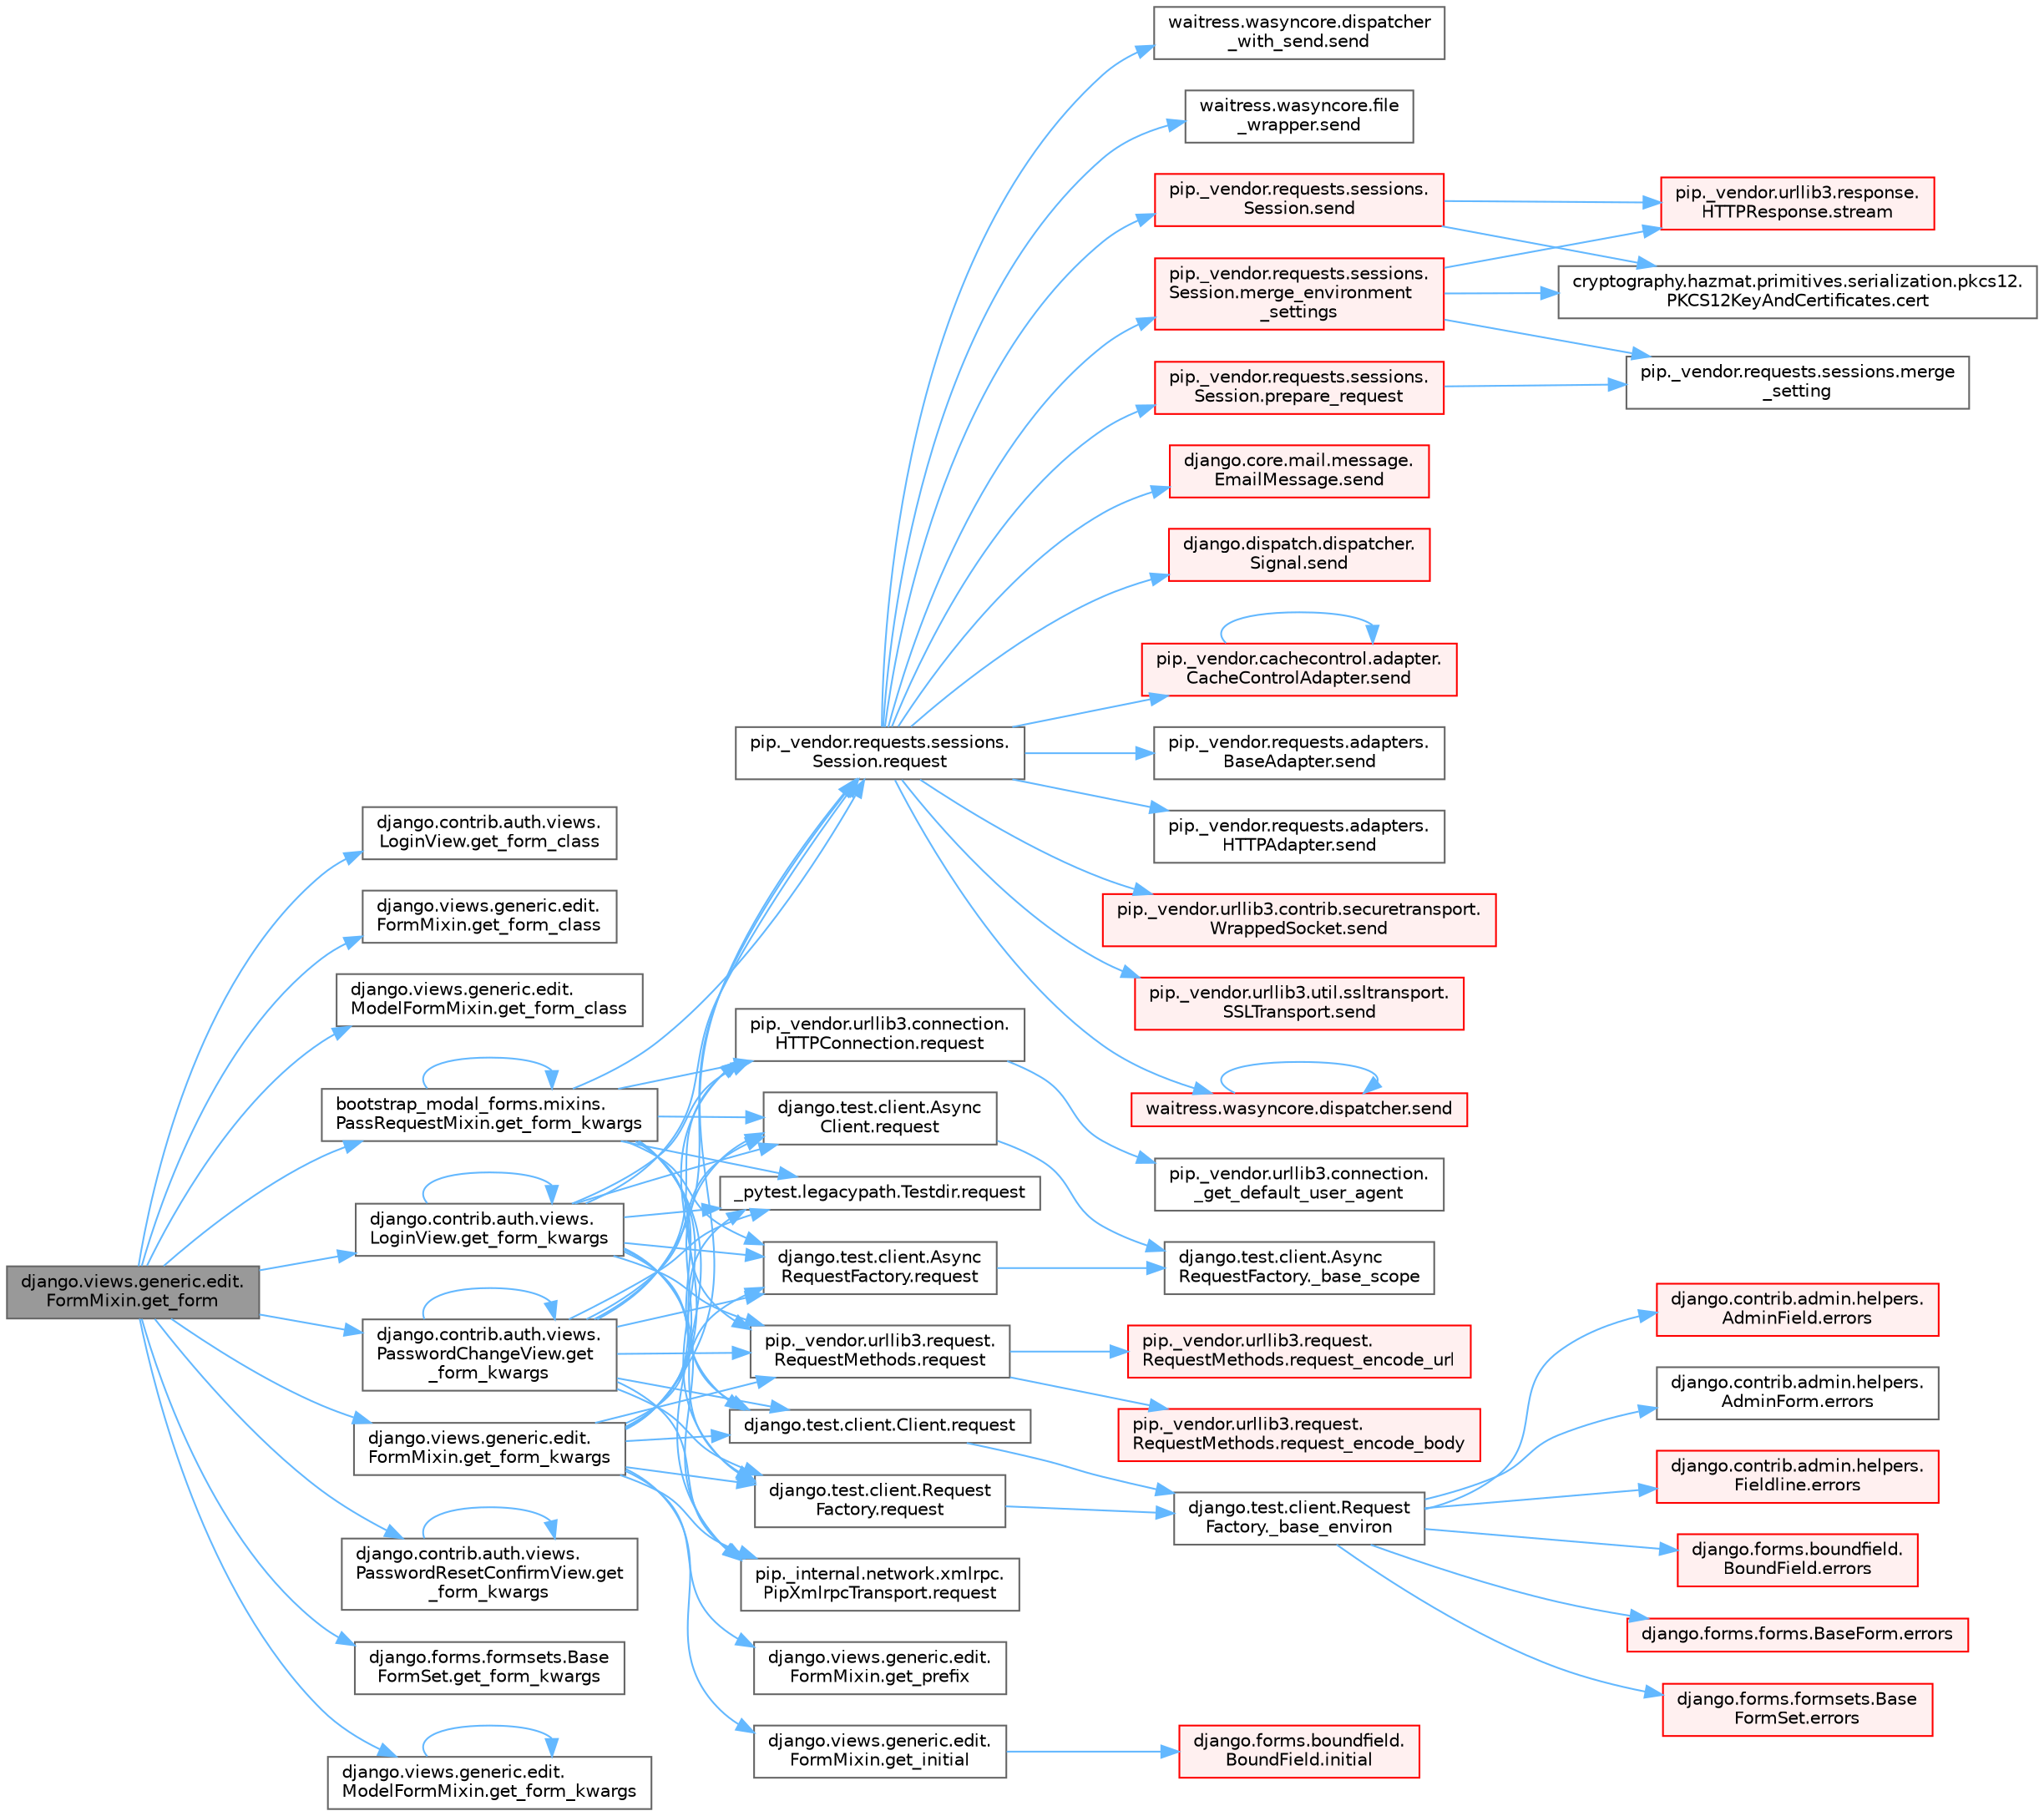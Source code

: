 digraph "django.views.generic.edit.FormMixin.get_form"
{
 // LATEX_PDF_SIZE
  bgcolor="transparent";
  edge [fontname=Helvetica,fontsize=10,labelfontname=Helvetica,labelfontsize=10];
  node [fontname=Helvetica,fontsize=10,shape=box,height=0.2,width=0.4];
  rankdir="LR";
  Node1 [id="Node000001",label="django.views.generic.edit.\lFormMixin.get_form",height=0.2,width=0.4,color="gray40", fillcolor="grey60", style="filled", fontcolor="black",tooltip=" "];
  Node1 -> Node2 [id="edge1_Node000001_Node000002",color="steelblue1",style="solid",tooltip=" "];
  Node2 [id="Node000002",label="django.contrib.auth.views.\lLoginView.get_form_class",height=0.2,width=0.4,color="grey40", fillcolor="white", style="filled",URL="$classdjango_1_1contrib_1_1auth_1_1views_1_1_login_view.html#a0b2be1652a8981470cbfcea199374b24",tooltip=" "];
  Node1 -> Node3 [id="edge2_Node000001_Node000003",color="steelblue1",style="solid",tooltip=" "];
  Node3 [id="Node000003",label="django.views.generic.edit.\lFormMixin.get_form_class",height=0.2,width=0.4,color="grey40", fillcolor="white", style="filled",URL="$classdjango_1_1views_1_1generic_1_1edit_1_1_form_mixin.html#a5499bac844b0841d4b1c08f75bbb4b82",tooltip=" "];
  Node1 -> Node4 [id="edge3_Node000001_Node000004",color="steelblue1",style="solid",tooltip=" "];
  Node4 [id="Node000004",label="django.views.generic.edit.\lModelFormMixin.get_form_class",height=0.2,width=0.4,color="grey40", fillcolor="white", style="filled",URL="$classdjango_1_1views_1_1generic_1_1edit_1_1_model_form_mixin.html#abc352ce7bec6cfe1a81406245ce7b3a3",tooltip=" "];
  Node1 -> Node5 [id="edge4_Node000001_Node000005",color="steelblue1",style="solid",tooltip=" "];
  Node5 [id="Node000005",label="bootstrap_modal_forms.mixins.\lPassRequestMixin.get_form_kwargs",height=0.2,width=0.4,color="grey40", fillcolor="white", style="filled",URL="$classbootstrap__modal__forms_1_1mixins_1_1_pass_request_mixin.html#ad4ae849823f332bb1016a8508cb34ee3",tooltip=" "];
  Node5 -> Node5 [id="edge5_Node000005_Node000005",color="steelblue1",style="solid",tooltip=" "];
  Node5 -> Node6 [id="edge6_Node000005_Node000006",color="steelblue1",style="solid",tooltip=" "];
  Node6 [id="Node000006",label="_pytest.legacypath.Testdir.request",height=0.2,width=0.4,color="grey40", fillcolor="white", style="filled",URL="$class__pytest_1_1legacypath_1_1_testdir.html#a0e10c900efcd764da85254119e4d64c4",tooltip=" "];
  Node5 -> Node7 [id="edge7_Node000005_Node000007",color="steelblue1",style="solid",tooltip=" "];
  Node7 [id="Node000007",label="django.test.client.Async\lClient.request",height=0.2,width=0.4,color="grey40", fillcolor="white", style="filled",URL="$classdjango_1_1test_1_1client_1_1_async_client.html#a891cc2f6b81dcf3583bbbde8d21a713a",tooltip=" "];
  Node7 -> Node8 [id="edge8_Node000007_Node000008",color="steelblue1",style="solid",tooltip=" "];
  Node8 [id="Node000008",label="django.test.client.Async\lRequestFactory._base_scope",height=0.2,width=0.4,color="grey40", fillcolor="white", style="filled",URL="$classdjango_1_1test_1_1client_1_1_async_request_factory.html#a0e43cc21668d0a42c46524d5116d8654",tooltip=" "];
  Node5 -> Node9 [id="edge9_Node000005_Node000009",color="steelblue1",style="solid",tooltip=" "];
  Node9 [id="Node000009",label="django.test.client.Async\lRequestFactory.request",height=0.2,width=0.4,color="grey40", fillcolor="white", style="filled",URL="$classdjango_1_1test_1_1client_1_1_async_request_factory.html#aab026845547a4c2d9203b8710b90f6cd",tooltip=" "];
  Node9 -> Node8 [id="edge10_Node000009_Node000008",color="steelblue1",style="solid",tooltip=" "];
  Node5 -> Node10 [id="edge11_Node000005_Node000010",color="steelblue1",style="solid",tooltip=" "];
  Node10 [id="Node000010",label="django.test.client.Client.request",height=0.2,width=0.4,color="grey40", fillcolor="white", style="filled",URL="$classdjango_1_1test_1_1client_1_1_client.html#a2f51c5251142ab6503937051936e33fa",tooltip=" "];
  Node10 -> Node11 [id="edge12_Node000010_Node000011",color="steelblue1",style="solid",tooltip=" "];
  Node11 [id="Node000011",label="django.test.client.Request\lFactory._base_environ",height=0.2,width=0.4,color="grey40", fillcolor="white", style="filled",URL="$classdjango_1_1test_1_1client_1_1_request_factory.html#ab650654b992f4e9fc9e30bd0442973c1",tooltip=" "];
  Node11 -> Node12 [id="edge13_Node000011_Node000012",color="steelblue1",style="solid",tooltip=" "];
  Node12 [id="Node000012",label="django.contrib.admin.helpers.\lAdminField.errors",height=0.2,width=0.4,color="red", fillcolor="#FFF0F0", style="filled",URL="$classdjango_1_1contrib_1_1admin_1_1helpers_1_1_admin_field.html#a2ed7041739e06b7ebeb076401379c675",tooltip=" "];
  Node11 -> Node1811 [id="edge14_Node000011_Node001811",color="steelblue1",style="solid",tooltip=" "];
  Node1811 [id="Node001811",label="django.contrib.admin.helpers.\lAdminForm.errors",height=0.2,width=0.4,color="grey40", fillcolor="white", style="filled",URL="$classdjango_1_1contrib_1_1admin_1_1helpers_1_1_admin_form.html#a3ccc9540a232de721c24f95c26a2b34a",tooltip=" "];
  Node11 -> Node1812 [id="edge15_Node000011_Node001812",color="steelblue1",style="solid",tooltip=" "];
  Node1812 [id="Node001812",label="django.contrib.admin.helpers.\lFieldline.errors",height=0.2,width=0.4,color="red", fillcolor="#FFF0F0", style="filled",URL="$classdjango_1_1contrib_1_1admin_1_1helpers_1_1_fieldline.html#ac0094313ce4b91212414f914a381499d",tooltip=" "];
  Node11 -> Node1813 [id="edge16_Node000011_Node001813",color="steelblue1",style="solid",tooltip=" "];
  Node1813 [id="Node001813",label="django.forms.boundfield.\lBoundField.errors",height=0.2,width=0.4,color="red", fillcolor="#FFF0F0", style="filled",URL="$classdjango_1_1forms_1_1boundfield_1_1_bound_field.html#a47569da22ccdcdd1bb15a2506a0a5f6e",tooltip=" "];
  Node11 -> Node1814 [id="edge17_Node000011_Node001814",color="steelblue1",style="solid",tooltip=" "];
  Node1814 [id="Node001814",label="django.forms.forms.BaseForm.errors",height=0.2,width=0.4,color="red", fillcolor="#FFF0F0", style="filled",URL="$classdjango_1_1forms_1_1forms_1_1_base_form.html#aca47cb75eb6c321d1c429b33eca94d49",tooltip=" "];
  Node11 -> Node1899 [id="edge18_Node000011_Node001899",color="steelblue1",style="solid",tooltip=" "];
  Node1899 [id="Node001899",label="django.forms.formsets.Base\lFormSet.errors",height=0.2,width=0.4,color="red", fillcolor="#FFF0F0", style="filled",URL="$classdjango_1_1forms_1_1formsets_1_1_base_form_set.html#a9e249e2240c3ae2775249e3d3da42020",tooltip=" "];
  Node5 -> Node473 [id="edge19_Node000005_Node000473",color="steelblue1",style="solid",tooltip=" "];
  Node473 [id="Node000473",label="django.test.client.Request\lFactory.request",height=0.2,width=0.4,color="grey40", fillcolor="white", style="filled",URL="$classdjango_1_1test_1_1client_1_1_request_factory.html#adae411ab0df6839c5364b647e4dc63ad",tooltip=" "];
  Node473 -> Node11 [id="edge20_Node000473_Node000011",color="steelblue1",style="solid",tooltip=" "];
  Node5 -> Node474 [id="edge21_Node000005_Node000474",color="steelblue1",style="solid",tooltip=" "];
  Node474 [id="Node000474",label="pip._internal.network.xmlrpc.\lPipXmlrpcTransport.request",height=0.2,width=0.4,color="grey40", fillcolor="white", style="filled",URL="$classpip_1_1__internal_1_1network_1_1xmlrpc_1_1_pip_xmlrpc_transport.html#a91d1ed180fbf8bcc25f6747a72614c5f",tooltip=" "];
  Node5 -> Node475 [id="edge22_Node000005_Node000475",color="steelblue1",style="solid",tooltip=" "];
  Node475 [id="Node000475",label="pip._vendor.requests.sessions.\lSession.request",height=0.2,width=0.4,color="grey40", fillcolor="white", style="filled",URL="$classpip_1_1__vendor_1_1requests_1_1sessions_1_1_session.html#a3dddfa16e93faa1a1a553936d913482b",tooltip=" "];
  Node475 -> Node476 [id="edge23_Node000475_Node000476",color="steelblue1",style="solid",tooltip=" "];
  Node476 [id="Node000476",label="pip._vendor.requests.sessions.\lSession.merge_environment\l_settings",height=0.2,width=0.4,color="red", fillcolor="#FFF0F0", style="filled",URL="$classpip_1_1__vendor_1_1requests_1_1sessions_1_1_session.html#a1bbc07ae0fd8434a0ae651e3eb482be0",tooltip=" "];
  Node476 -> Node477 [id="edge24_Node000476_Node000477",color="steelblue1",style="solid",tooltip=" "];
  Node477 [id="Node000477",label="cryptography.hazmat.primitives.serialization.pkcs12.\lPKCS12KeyAndCertificates.cert",height=0.2,width=0.4,color="grey40", fillcolor="white", style="filled",URL="$classcryptography_1_1hazmat_1_1primitives_1_1serialization_1_1pkcs12_1_1_p_k_c_s12_key_and_certificates.html#a7a1d98fee8ed8175805ab085c9ecb5e0",tooltip=" "];
  Node476 -> Node478 [id="edge25_Node000476_Node000478",color="steelblue1",style="solid",tooltip=" "];
  Node478 [id="Node000478",label="pip._vendor.requests.sessions.merge\l_setting",height=0.2,width=0.4,color="grey40", fillcolor="white", style="filled",URL="$namespacepip_1_1__vendor_1_1requests_1_1sessions.html#a2ff5e46d93c274334e41f4544e9eda84",tooltip=" "];
  Node476 -> Node206 [id="edge26_Node000476_Node000206",color="steelblue1",style="solid",tooltip=" "];
  Node206 [id="Node000206",label="pip._vendor.urllib3.response.\lHTTPResponse.stream",height=0.2,width=0.4,color="red", fillcolor="#FFF0F0", style="filled",URL="$classpip_1_1__vendor_1_1urllib3_1_1response_1_1_h_t_t_p_response.html#a8d802b25f09dd341838a1d631ffc4f62",tooltip=" "];
  Node475 -> Node4448 [id="edge27_Node000475_Node004448",color="steelblue1",style="solid",tooltip=" "];
  Node4448 [id="Node004448",label="pip._vendor.requests.sessions.\lSession.prepare_request",height=0.2,width=0.4,color="red", fillcolor="#FFF0F0", style="filled",URL="$classpip_1_1__vendor_1_1requests_1_1sessions_1_1_session.html#a486c476ce9c610313da438d9fbd53f7b",tooltip=" "];
  Node4448 -> Node478 [id="edge28_Node004448_Node000478",color="steelblue1",style="solid",tooltip=" "];
  Node475 -> Node4324 [id="edge29_Node000475_Node004324",color="steelblue1",style="solid",tooltip=" "];
  Node4324 [id="Node004324",label="django.core.mail.message.\lEmailMessage.send",height=0.2,width=0.4,color="red", fillcolor="#FFF0F0", style="filled",URL="$classdjango_1_1core_1_1mail_1_1message_1_1_email_message.html#a18fd6d168e6aa27742a4057b4ab9b439",tooltip=" "];
  Node475 -> Node4328 [id="edge30_Node000475_Node004328",color="steelblue1",style="solid",tooltip=" "];
  Node4328 [id="Node004328",label="django.dispatch.dispatcher.\lSignal.send",height=0.2,width=0.4,color="red", fillcolor="#FFF0F0", style="filled",URL="$classdjango_1_1dispatch_1_1dispatcher_1_1_signal.html#a065269c5c5f8d45e7b902dda3245bdbb",tooltip=" "];
  Node475 -> Node4331 [id="edge31_Node000475_Node004331",color="steelblue1",style="solid",tooltip=" "];
  Node4331 [id="Node004331",label="pip._vendor.cachecontrol.adapter.\lCacheControlAdapter.send",height=0.2,width=0.4,color="red", fillcolor="#FFF0F0", style="filled",URL="$classpip_1_1__vendor_1_1cachecontrol_1_1adapter_1_1_cache_control_adapter.html#a7f846578832fd1a27f921f7466b4d2fa",tooltip=" "];
  Node4331 -> Node4331 [id="edge32_Node004331_Node004331",color="steelblue1",style="solid",tooltip=" "];
  Node475 -> Node4334 [id="edge33_Node000475_Node004334",color="steelblue1",style="solid",tooltip=" "];
  Node4334 [id="Node004334",label="pip._vendor.requests.adapters.\lBaseAdapter.send",height=0.2,width=0.4,color="grey40", fillcolor="white", style="filled",URL="$classpip_1_1__vendor_1_1requests_1_1adapters_1_1_base_adapter.html#a71b96d00d14b1eb64886afb3d5a6e2b0",tooltip=" "];
  Node475 -> Node4335 [id="edge34_Node000475_Node004335",color="steelblue1",style="solid",tooltip=" "];
  Node4335 [id="Node004335",label="pip._vendor.requests.adapters.\lHTTPAdapter.send",height=0.2,width=0.4,color="grey40", fillcolor="white", style="filled",URL="$classpip_1_1__vendor_1_1requests_1_1adapters_1_1_h_t_t_p_adapter.html#aa75dd0f80148babfc8b50bbc9a504e8d",tooltip=" "];
  Node475 -> Node4336 [id="edge35_Node000475_Node004336",color="steelblue1",style="solid",tooltip=" "];
  Node4336 [id="Node004336",label="pip._vendor.requests.sessions.\lSession.send",height=0.2,width=0.4,color="red", fillcolor="#FFF0F0", style="filled",URL="$classpip_1_1__vendor_1_1requests_1_1sessions_1_1_session.html#ac53877008b8d3c6901be36033885124c",tooltip=" "];
  Node4336 -> Node477 [id="edge36_Node004336_Node000477",color="steelblue1",style="solid",tooltip=" "];
  Node4336 -> Node206 [id="edge37_Node004336_Node000206",color="steelblue1",style="solid",tooltip=" "];
  Node475 -> Node4341 [id="edge38_Node000475_Node004341",color="steelblue1",style="solid",tooltip=" "];
  Node4341 [id="Node004341",label="pip._vendor.urllib3.contrib.securetransport.\lWrappedSocket.send",height=0.2,width=0.4,color="red", fillcolor="#FFF0F0", style="filled",URL="$classpip_1_1__vendor_1_1urllib3_1_1contrib_1_1securetransport_1_1_wrapped_socket.html#afefa6637ff2836086372e94b4872b076",tooltip=" "];
  Node475 -> Node4343 [id="edge39_Node000475_Node004343",color="steelblue1",style="solid",tooltip=" "];
  Node4343 [id="Node004343",label="pip._vendor.urllib3.util.ssltransport.\lSSLTransport.send",height=0.2,width=0.4,color="red", fillcolor="#FFF0F0", style="filled",URL="$classpip_1_1__vendor_1_1urllib3_1_1util_1_1ssltransport_1_1_s_s_l_transport.html#ae07b4d8069dbc1dab07b52db5acdb71a",tooltip=" "];
  Node475 -> Node4344 [id="edge40_Node000475_Node004344",color="steelblue1",style="solid",tooltip=" "];
  Node4344 [id="Node004344",label="waitress.wasyncore.dispatcher.send",height=0.2,width=0.4,color="red", fillcolor="#FFF0F0", style="filled",URL="$classwaitress_1_1wasyncore_1_1dispatcher.html#aa36a1d97600508f07138eab0658775c9",tooltip=" "];
  Node4344 -> Node4344 [id="edge41_Node004344_Node004344",color="steelblue1",style="solid",tooltip=" "];
  Node475 -> Node4345 [id="edge42_Node000475_Node004345",color="steelblue1",style="solid",tooltip=" "];
  Node4345 [id="Node004345",label="waitress.wasyncore.dispatcher\l_with_send.send",height=0.2,width=0.4,color="grey40", fillcolor="white", style="filled",URL="$classwaitress_1_1wasyncore_1_1dispatcher__with__send.html#a47052361f8df52adae77154c5ac2e95d",tooltip=" "];
  Node475 -> Node4346 [id="edge43_Node000475_Node004346",color="steelblue1",style="solid",tooltip=" "];
  Node4346 [id="Node004346",label="waitress.wasyncore.file\l_wrapper.send",height=0.2,width=0.4,color="grey40", fillcolor="white", style="filled",URL="$classwaitress_1_1wasyncore_1_1file__wrapper.html#a3db1f84334179b63edb654a8da19820c",tooltip=" "];
  Node5 -> Node991 [id="edge44_Node000005_Node000991",color="steelblue1",style="solid",tooltip=" "];
  Node991 [id="Node000991",label="pip._vendor.urllib3.connection.\lHTTPConnection.request",height=0.2,width=0.4,color="grey40", fillcolor="white", style="filled",URL="$classpip_1_1__vendor_1_1urllib3_1_1connection_1_1_h_t_t_p_connection.html#a67e552c4d242e4169bdf7319269a417f",tooltip=" "];
  Node991 -> Node992 [id="edge45_Node000991_Node000992",color="steelblue1",style="solid",tooltip=" "];
  Node992 [id="Node000992",label="pip._vendor.urllib3.connection.\l_get_default_user_agent",height=0.2,width=0.4,color="grey40", fillcolor="white", style="filled",URL="$namespacepip_1_1__vendor_1_1urllib3_1_1connection.html#a470b189321329d9264e7756710ba9ae2",tooltip=" "];
  Node5 -> Node993 [id="edge46_Node000005_Node000993",color="steelblue1",style="solid",tooltip=" "];
  Node993 [id="Node000993",label="pip._vendor.urllib3.request.\lRequestMethods.request",height=0.2,width=0.4,color="grey40", fillcolor="white", style="filled",URL="$classpip_1_1__vendor_1_1urllib3_1_1request_1_1_request_methods.html#a73541f2f0edc7df7413b043e33c69e7f",tooltip=" "];
  Node993 -> Node994 [id="edge47_Node000993_Node000994",color="steelblue1",style="solid",tooltip=" "];
  Node994 [id="Node000994",label="pip._vendor.urllib3.request.\lRequestMethods.request_encode_body",height=0.2,width=0.4,color="red", fillcolor="#FFF0F0", style="filled",URL="$classpip_1_1__vendor_1_1urllib3_1_1request_1_1_request_methods.html#a2c8e6a574936ea1059cda06ae71793fc",tooltip=" "];
  Node993 -> Node1033 [id="edge48_Node000993_Node001033",color="steelblue1",style="solid",tooltip=" "];
  Node1033 [id="Node001033",label="pip._vendor.urllib3.request.\lRequestMethods.request_encode_url",height=0.2,width=0.4,color="red", fillcolor="#FFF0F0", style="filled",URL="$classpip_1_1__vendor_1_1urllib3_1_1request_1_1_request_methods.html#a364d38202ff4ab728e7bad368e74a431",tooltip=" "];
  Node1 -> Node2829 [id="edge49_Node000001_Node002829",color="steelblue1",style="solid",tooltip=" "];
  Node2829 [id="Node002829",label="django.contrib.auth.views.\lLoginView.get_form_kwargs",height=0.2,width=0.4,color="grey40", fillcolor="white", style="filled",URL="$classdjango_1_1contrib_1_1auth_1_1views_1_1_login_view.html#a2eba98b8c16c8a98348679ea2c921d25",tooltip=" "];
  Node2829 -> Node2829 [id="edge50_Node002829_Node002829",color="steelblue1",style="solid",tooltip=" "];
  Node2829 -> Node6 [id="edge51_Node002829_Node000006",color="steelblue1",style="solid",tooltip=" "];
  Node2829 -> Node7 [id="edge52_Node002829_Node000007",color="steelblue1",style="solid",tooltip=" "];
  Node2829 -> Node9 [id="edge53_Node002829_Node000009",color="steelblue1",style="solid",tooltip=" "];
  Node2829 -> Node10 [id="edge54_Node002829_Node000010",color="steelblue1",style="solid",tooltip=" "];
  Node2829 -> Node473 [id="edge55_Node002829_Node000473",color="steelblue1",style="solid",tooltip=" "];
  Node2829 -> Node474 [id="edge56_Node002829_Node000474",color="steelblue1",style="solid",tooltip=" "];
  Node2829 -> Node475 [id="edge57_Node002829_Node000475",color="steelblue1",style="solid",tooltip=" "];
  Node2829 -> Node991 [id="edge58_Node002829_Node000991",color="steelblue1",style="solid",tooltip=" "];
  Node2829 -> Node993 [id="edge59_Node002829_Node000993",color="steelblue1",style="solid",tooltip=" "];
  Node1 -> Node2830 [id="edge60_Node000001_Node002830",color="steelblue1",style="solid",tooltip=" "];
  Node2830 [id="Node002830",label="django.contrib.auth.views.\lPasswordChangeView.get\l_form_kwargs",height=0.2,width=0.4,color="grey40", fillcolor="white", style="filled",URL="$classdjango_1_1contrib_1_1auth_1_1views_1_1_password_change_view.html#a553cf3e37e5a2c05db774e580cbcc038",tooltip=" "];
  Node2830 -> Node2830 [id="edge61_Node002830_Node002830",color="steelblue1",style="solid",tooltip=" "];
  Node2830 -> Node6 [id="edge62_Node002830_Node000006",color="steelblue1",style="solid",tooltip=" "];
  Node2830 -> Node7 [id="edge63_Node002830_Node000007",color="steelblue1",style="solid",tooltip=" "];
  Node2830 -> Node9 [id="edge64_Node002830_Node000009",color="steelblue1",style="solid",tooltip=" "];
  Node2830 -> Node10 [id="edge65_Node002830_Node000010",color="steelblue1",style="solid",tooltip=" "];
  Node2830 -> Node473 [id="edge66_Node002830_Node000473",color="steelblue1",style="solid",tooltip=" "];
  Node2830 -> Node474 [id="edge67_Node002830_Node000474",color="steelblue1",style="solid",tooltip=" "];
  Node2830 -> Node475 [id="edge68_Node002830_Node000475",color="steelblue1",style="solid",tooltip=" "];
  Node2830 -> Node991 [id="edge69_Node002830_Node000991",color="steelblue1",style="solid",tooltip=" "];
  Node2830 -> Node993 [id="edge70_Node002830_Node000993",color="steelblue1",style="solid",tooltip=" "];
  Node1 -> Node2831 [id="edge71_Node000001_Node002831",color="steelblue1",style="solid",tooltip=" "];
  Node2831 [id="Node002831",label="django.contrib.auth.views.\lPasswordResetConfirmView.get\l_form_kwargs",height=0.2,width=0.4,color="grey40", fillcolor="white", style="filled",URL="$classdjango_1_1contrib_1_1auth_1_1views_1_1_password_reset_confirm_view.html#a370c4fdedb3f2a2550450e2dbdb1bb80",tooltip=" "];
  Node2831 -> Node2831 [id="edge72_Node002831_Node002831",color="steelblue1",style="solid",tooltip=" "];
  Node1 -> Node2832 [id="edge73_Node000001_Node002832",color="steelblue1",style="solid",tooltip=" "];
  Node2832 [id="Node002832",label="django.forms.formsets.Base\lFormSet.get_form_kwargs",height=0.2,width=0.4,color="grey40", fillcolor="white", style="filled",URL="$classdjango_1_1forms_1_1formsets_1_1_base_form_set.html#aaae42461c58f5266a1e98419c8f79902",tooltip=" "];
  Node1 -> Node2833 [id="edge74_Node000001_Node002833",color="steelblue1",style="solid",tooltip=" "];
  Node2833 [id="Node002833",label="django.views.generic.edit.\lFormMixin.get_form_kwargs",height=0.2,width=0.4,color="grey40", fillcolor="white", style="filled",URL="$classdjango_1_1views_1_1generic_1_1edit_1_1_form_mixin.html#a7e8c141b6c4efa8727e7f06322969249",tooltip=" "];
  Node2833 -> Node2834 [id="edge75_Node002833_Node002834",color="steelblue1",style="solid",tooltip=" "];
  Node2834 [id="Node002834",label="django.views.generic.edit.\lFormMixin.get_initial",height=0.2,width=0.4,color="grey40", fillcolor="white", style="filled",URL="$classdjango_1_1views_1_1generic_1_1edit_1_1_form_mixin.html#ac731d7b06a6826c4c869cd28ff2a4524",tooltip=" "];
  Node2834 -> Node643 [id="edge76_Node002834_Node000643",color="steelblue1",style="solid",tooltip=" "];
  Node643 [id="Node000643",label="django.forms.boundfield.\lBoundField.initial",height=0.2,width=0.4,color="red", fillcolor="#FFF0F0", style="filled",URL="$classdjango_1_1forms_1_1boundfield_1_1_bound_field.html#a81706c00426d51f42167d00c2018cb92",tooltip=" "];
  Node2833 -> Node2835 [id="edge77_Node002833_Node002835",color="steelblue1",style="solid",tooltip=" "];
  Node2835 [id="Node002835",label="django.views.generic.edit.\lFormMixin.get_prefix",height=0.2,width=0.4,color="grey40", fillcolor="white", style="filled",URL="$classdjango_1_1views_1_1generic_1_1edit_1_1_form_mixin.html#a2f6c82f0a90fde537fd98837bf851b88",tooltip=" "];
  Node2833 -> Node6 [id="edge78_Node002833_Node000006",color="steelblue1",style="solid",tooltip=" "];
  Node2833 -> Node7 [id="edge79_Node002833_Node000007",color="steelblue1",style="solid",tooltip=" "];
  Node2833 -> Node9 [id="edge80_Node002833_Node000009",color="steelblue1",style="solid",tooltip=" "];
  Node2833 -> Node10 [id="edge81_Node002833_Node000010",color="steelblue1",style="solid",tooltip=" "];
  Node2833 -> Node473 [id="edge82_Node002833_Node000473",color="steelblue1",style="solid",tooltip=" "];
  Node2833 -> Node474 [id="edge83_Node002833_Node000474",color="steelblue1",style="solid",tooltip=" "];
  Node2833 -> Node475 [id="edge84_Node002833_Node000475",color="steelblue1",style="solid",tooltip=" "];
  Node2833 -> Node991 [id="edge85_Node002833_Node000991",color="steelblue1",style="solid",tooltip=" "];
  Node2833 -> Node993 [id="edge86_Node002833_Node000993",color="steelblue1",style="solid",tooltip=" "];
  Node1 -> Node2836 [id="edge87_Node000001_Node002836",color="steelblue1",style="solid",tooltip=" "];
  Node2836 [id="Node002836",label="django.views.generic.edit.\lModelFormMixin.get_form_kwargs",height=0.2,width=0.4,color="grey40", fillcolor="white", style="filled",URL="$classdjango_1_1views_1_1generic_1_1edit_1_1_model_form_mixin.html#acb08afab46e151c93364f9ceca55d786",tooltip=" "];
  Node2836 -> Node2836 [id="edge88_Node002836_Node002836",color="steelblue1",style="solid",tooltip=" "];
}

